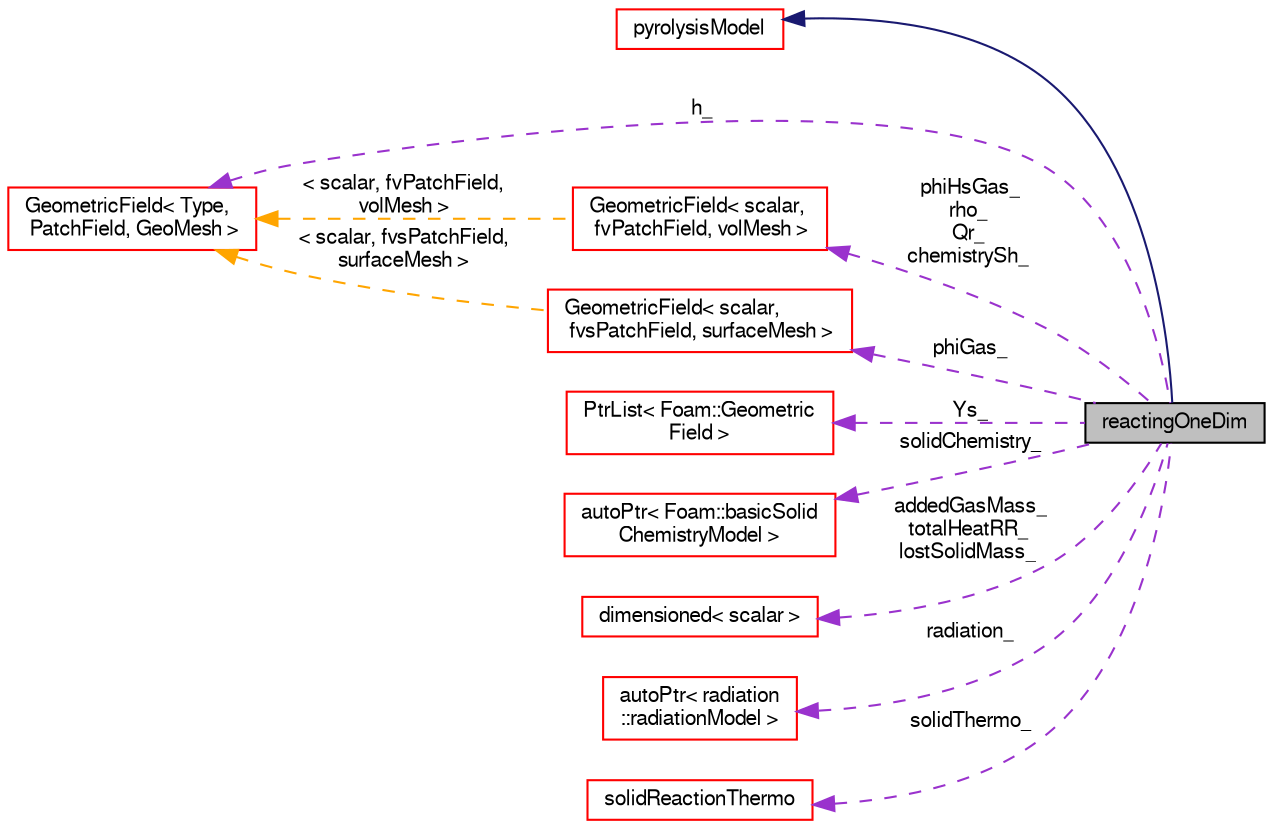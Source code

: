 digraph "reactingOneDim"
{
  bgcolor="transparent";
  edge [fontname="FreeSans",fontsize="10",labelfontname="FreeSans",labelfontsize="10"];
  node [fontname="FreeSans",fontsize="10",shape=record];
  rankdir="LR";
  Node1 [label="reactingOneDim",height=0.2,width=0.4,color="black", fillcolor="grey75", style="filled" fontcolor="black"];
  Node2 -> Node1 [dir="back",color="midnightblue",fontsize="10",style="solid",fontname="FreeSans"];
  Node2 [label="pyrolysisModel",height=0.2,width=0.4,color="red",URL="$a01984.html",tooltip="Base class for pyrolysis models. "];
  Node3 -> Node1 [dir="back",color="darkorchid3",fontsize="10",style="dashed",label=" phiHsGas_\nrho_\nQr_\nchemistrySh_" ,fontname="FreeSans"];
  Node3 [label="GeometricField\< scalar,\l fvPatchField, volMesh \>",height=0.2,width=0.4,color="red",URL="$a00896.html"];
  Node4 -> Node3 [dir="back",color="orange",fontsize="10",style="dashed",label=" \< scalar, fvPatchField,\l volMesh \>" ,fontname="FreeSans"];
  Node4 [label="GeometricField\< Type,\l PatchField, GeoMesh \>",height=0.2,width=0.4,color="red",URL="$a00896.html",tooltip="Generic GeometricField class. "];
  Node5 -> Node1 [dir="back",color="darkorchid3",fontsize="10",style="dashed",label=" Ys_" ,fontname="FreeSans"];
  Node5 [label="PtrList\< Foam::Geometric\lField \>",height=0.2,width=0.4,color="red",URL="$a01975.html"];
  Node6 -> Node1 [dir="back",color="darkorchid3",fontsize="10",style="dashed",label=" phiGas_" ,fontname="FreeSans"];
  Node6 [label="GeometricField\< scalar,\l fvsPatchField, surfaceMesh \>",height=0.2,width=0.4,color="red",URL="$a00896.html"];
  Node4 -> Node6 [dir="back",color="orange",fontsize="10",style="dashed",label=" \< scalar, fvsPatchField,\l surfaceMesh \>" ,fontname="FreeSans"];
  Node7 -> Node1 [dir="back",color="darkorchid3",fontsize="10",style="dashed",label=" solidChemistry_" ,fontname="FreeSans"];
  Node7 [label="autoPtr\< Foam::basicSolid\lChemistryModel \>",height=0.2,width=0.4,color="red",URL="$a00077.html"];
  Node8 -> Node1 [dir="back",color="darkorchid3",fontsize="10",style="dashed",label=" addedGasMass_\ntotalHeatRR_\nlostSolidMass_" ,fontname="FreeSans"];
  Node8 [label="dimensioned\< scalar \>",height=0.2,width=0.4,color="red",URL="$a00510.html"];
  Node9 -> Node1 [dir="back",color="darkorchid3",fontsize="10",style="dashed",label=" radiation_" ,fontname="FreeSans"];
  Node9 [label="autoPtr\< radiation\l::radiationModel \>",height=0.2,width=0.4,color="red",URL="$a00077.html"];
  Node10 -> Node1 [dir="back",color="darkorchid3",fontsize="10",style="dashed",label=" solidThermo_" ,fontname="FreeSans"];
  Node10 [label="solidReactionThermo",height=0.2,width=0.4,color="red",URL="$a02308.html",tooltip="Foam::solidReactionThermo. "];
  Node4 -> Node1 [dir="back",color="darkorchid3",fontsize="10",style="dashed",label=" h_" ,fontname="FreeSans"];
}

